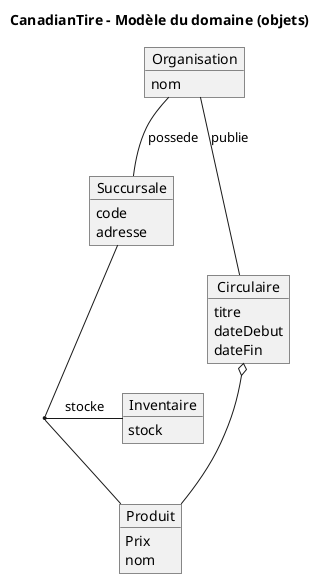 @startuml CanadianTire
title CanadianTire – Modèle du domaine (objets)

object Organisation {
  nom 
}

object Succursale {
  code
  adresse
}

object Produit {
  Prix
  nom
}

object Inventaire {
  stock
}

object Circulaire {
  titre
  dateDebut
  dateFin
}

Organisation -- Succursale : possede
Organisation -- Circulaire : publie

(Succursale, Produit) -- Inventaire : stocke
Circulaire o-- Produit
'composition

@enduml